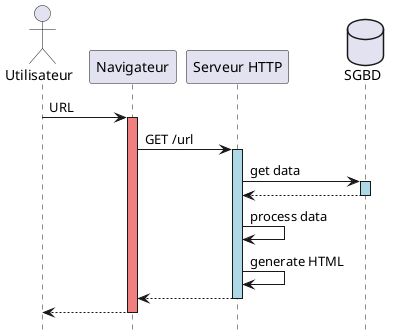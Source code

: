 @startuml seq_http_simple
hide footbox

actor user as "Utilisateur"
participant browser as "Navigateur"
participant server as "Serveur HTTP"
database db as "SGBD"

user -> browser : URL
activate browser #LightCoral
browser -> server : GET /url
activate server #LightBlue
server -> db : get data
activate db #LightBlue
db --> server
deactivate db
server -> server : process data
server -> server : generate HTML
server --> browser
deactivate server
browser --> user
deactivate browser
@enduml

@startuml seq_http_microservices
hide footbox

actor user as "Utilisateur"
participant browser as "Navigateur"
participant rp as "Reverse Proxy"
participant app1 as "Application 1"
participant app2 as "Application 2"
participant app3 as "Application 3"
database db as "SGBD"

user -> browser : URL
activate browser #LightCoral
browser -> rp : POST /url
activate rp #LightBlue
rp -> app1
activate app1 #LightBlue
app1 -> db : store data
activate db #LightBlue
db --> app1
deactivate db
app1 -> app2 : delegate processing
activate app2 #LightBlue
app2 --> app1
deactivate app2
app1 -> app3 : delegate processing
activate app3 #LightBlue
app3 -> db : get data
activate db #LightBlue
db --> app3
deactivate db
app3 --> app1
deactivate app3
app1 -> app1 : process data
app1 -> app1 : generate HTML
app1 --> rp
deactivate app1
rp --> browser
deactivate rp
browser --> user
deactivate browser
@enduml

@startuml seq_msg_microservices
hide footbox

actor user as "Utilisateur"
participant browser as "Navigateur"
participant rp as "Reverse Proxy"
participant app1 as "Application 1"
database db as "SGBD"
participant app2 as "Application 2"
participant app3 as "Application 3"
participant broker as "Message broker"

user -> browser : URL
activate browser #LightCoral
browser -> rp : POST /url
activate rp #LightBlue
rp -> app1
activate app1 #LightBlue
app1 -> db : store data
activate db #LightBlue
db --> app1
deactivate db
app1 ->> broker : message pour application 2
app1 ->> broker : message pour application 3
app1 -> app1 : process data
app1 -> app1 : generate HTML
app1 --> rp
deactivate app1
rp --> browser
deactivate rp
browser --> user
deactivate browser
...
broker ->> app2 : message pour application 2
activate app2 #LightBlue
broker ->> app3 : message pour application 3
activate app3 #LightBlue
app3 -> db : get data
activate db #LightBlue
deactivate app2
db --> app3
deactivate db
deactivate app3
@enduml

